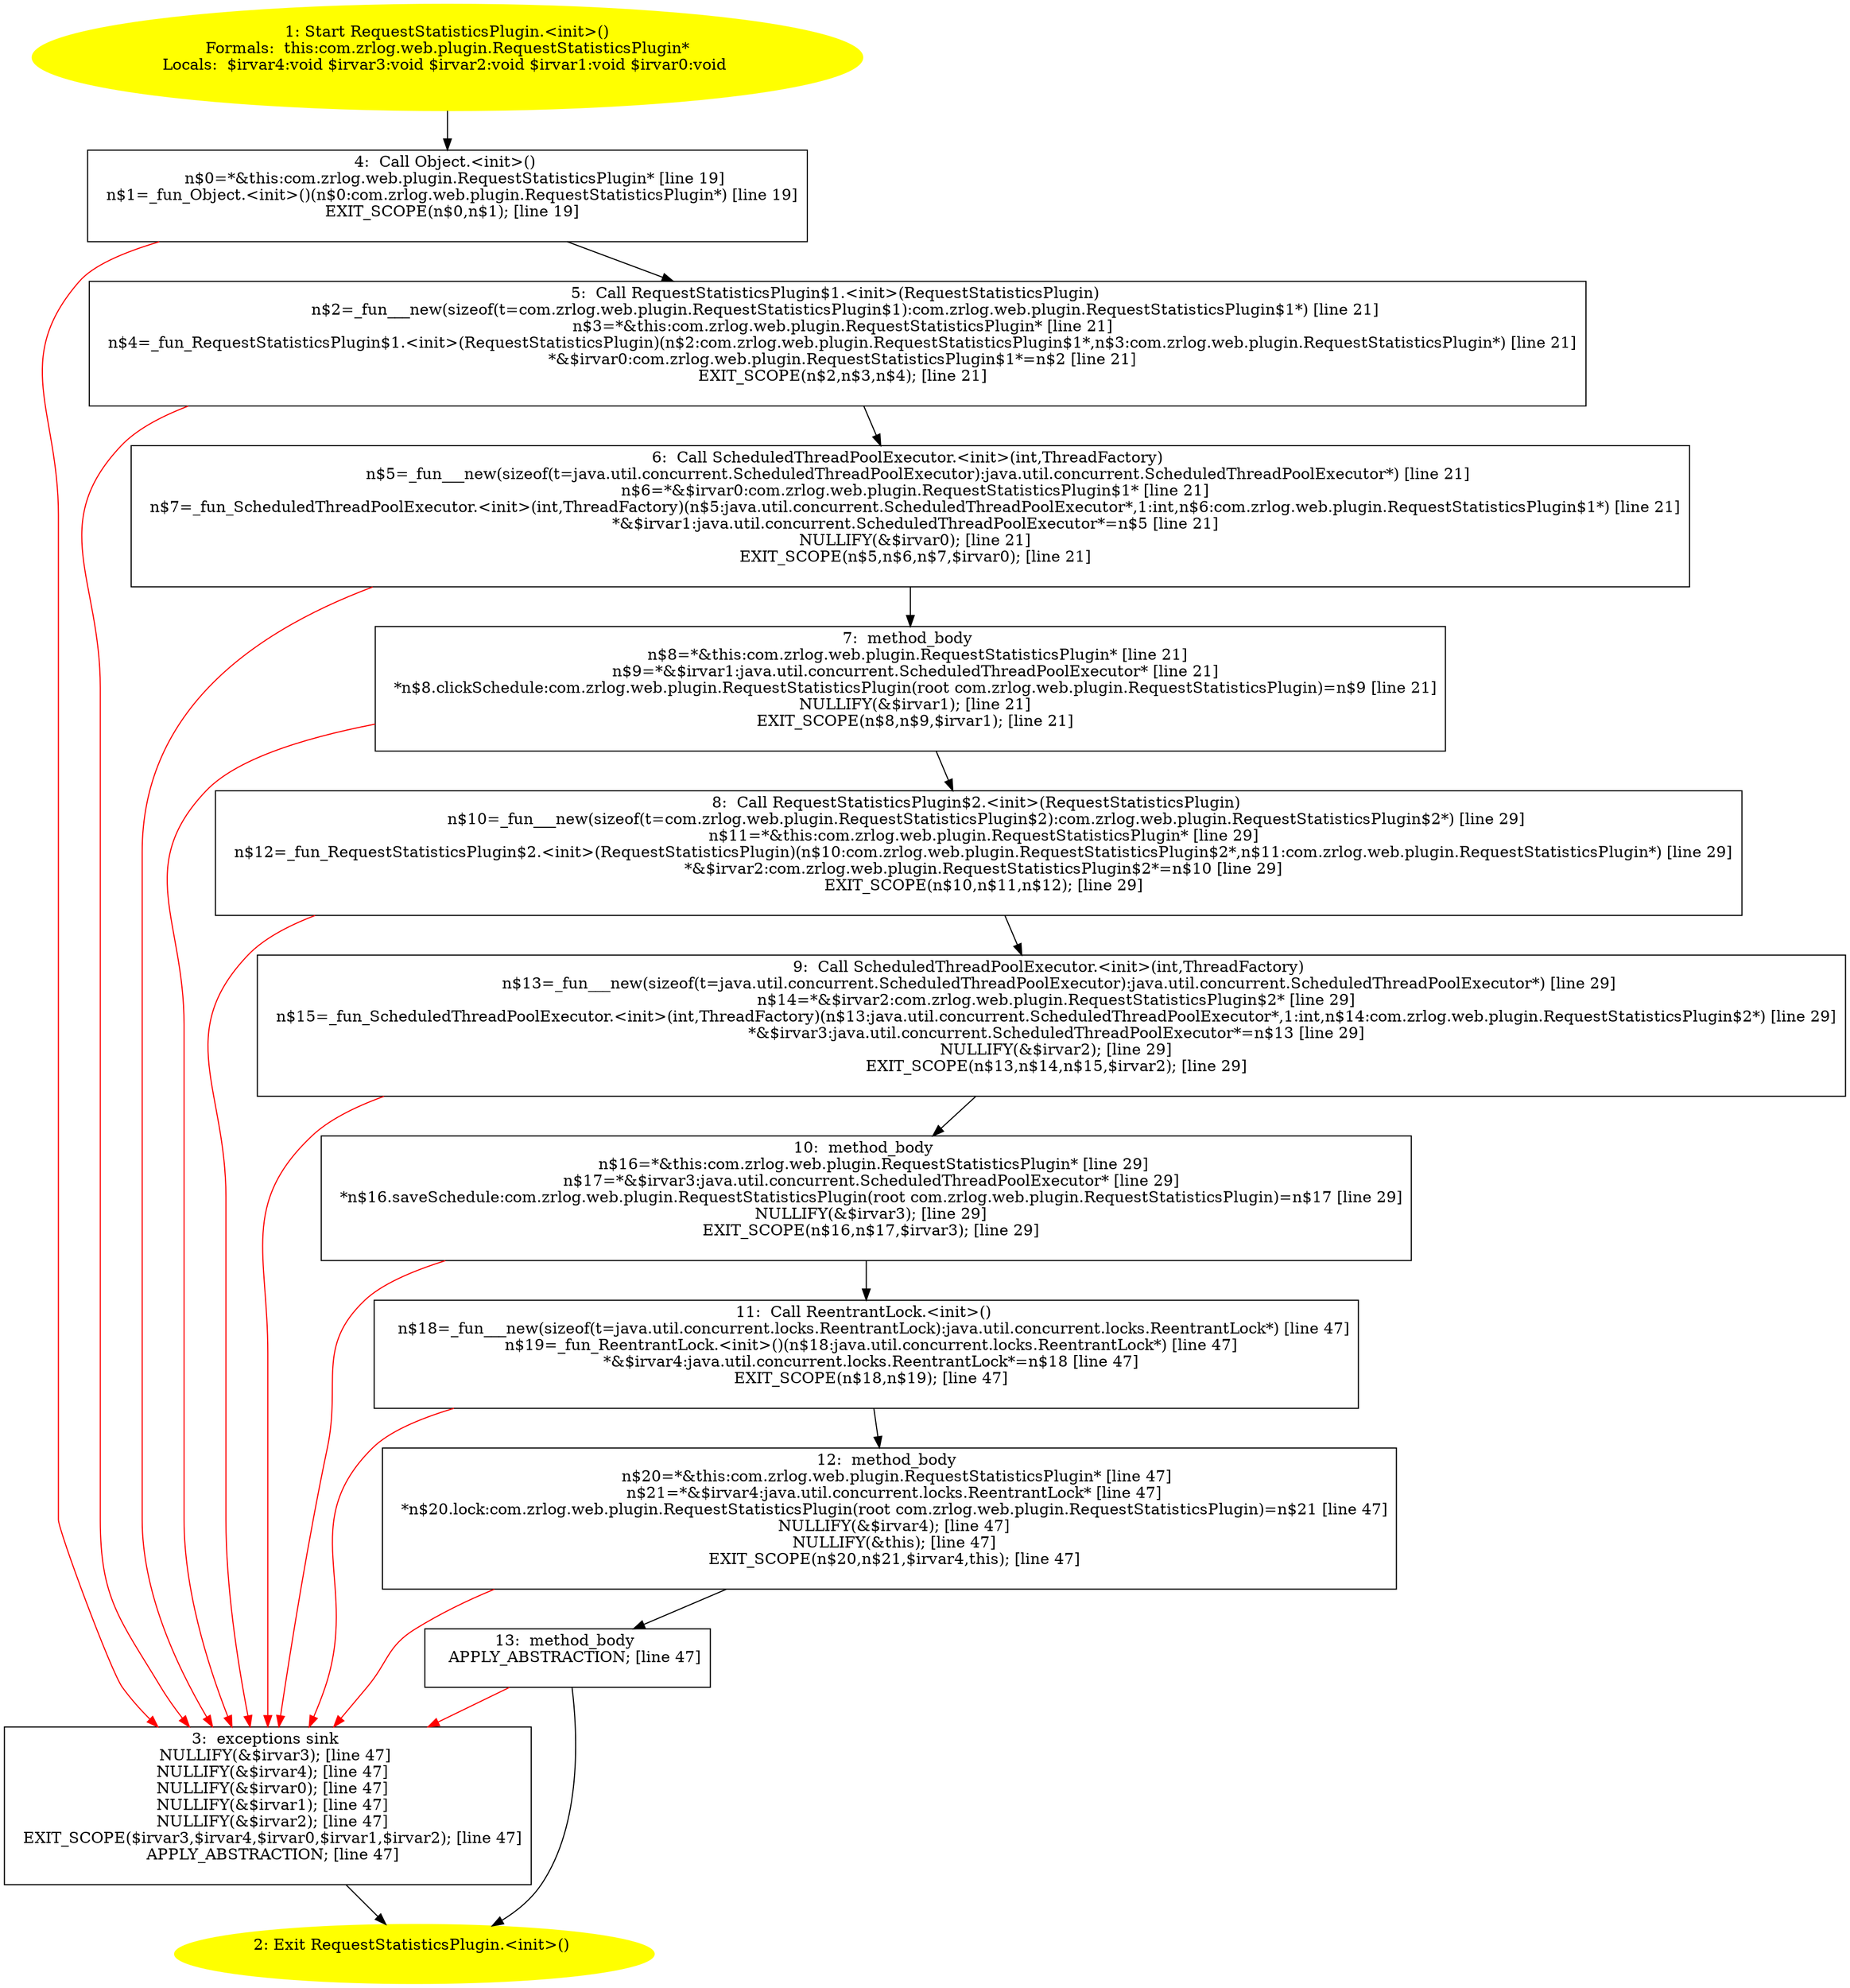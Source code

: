 /* @generated */
digraph cfg {
"com.zrlog.web.plugin.RequestStatisticsPlugin.<init>().b508e6913678bd311d06f65d2921f8c8_1" [label="1: Start RequestStatisticsPlugin.<init>()\nFormals:  this:com.zrlog.web.plugin.RequestStatisticsPlugin*\nLocals:  $irvar4:void $irvar3:void $irvar2:void $irvar1:void $irvar0:void \n  " color=yellow style=filled]
	

	 "com.zrlog.web.plugin.RequestStatisticsPlugin.<init>().b508e6913678bd311d06f65d2921f8c8_1" -> "com.zrlog.web.plugin.RequestStatisticsPlugin.<init>().b508e6913678bd311d06f65d2921f8c8_4" ;
"com.zrlog.web.plugin.RequestStatisticsPlugin.<init>().b508e6913678bd311d06f65d2921f8c8_2" [label="2: Exit RequestStatisticsPlugin.<init>() \n  " color=yellow style=filled]
	

"com.zrlog.web.plugin.RequestStatisticsPlugin.<init>().b508e6913678bd311d06f65d2921f8c8_3" [label="3:  exceptions sink \n   NULLIFY(&$irvar3); [line 47]\n  NULLIFY(&$irvar4); [line 47]\n  NULLIFY(&$irvar0); [line 47]\n  NULLIFY(&$irvar1); [line 47]\n  NULLIFY(&$irvar2); [line 47]\n  EXIT_SCOPE($irvar3,$irvar4,$irvar0,$irvar1,$irvar2); [line 47]\n  APPLY_ABSTRACTION; [line 47]\n " shape="box"]
	

	 "com.zrlog.web.plugin.RequestStatisticsPlugin.<init>().b508e6913678bd311d06f65d2921f8c8_3" -> "com.zrlog.web.plugin.RequestStatisticsPlugin.<init>().b508e6913678bd311d06f65d2921f8c8_2" ;
"com.zrlog.web.plugin.RequestStatisticsPlugin.<init>().b508e6913678bd311d06f65d2921f8c8_4" [label="4:  Call Object.<init>() \n   n$0=*&this:com.zrlog.web.plugin.RequestStatisticsPlugin* [line 19]\n  n$1=_fun_Object.<init>()(n$0:com.zrlog.web.plugin.RequestStatisticsPlugin*) [line 19]\n  EXIT_SCOPE(n$0,n$1); [line 19]\n " shape="box"]
	

	 "com.zrlog.web.plugin.RequestStatisticsPlugin.<init>().b508e6913678bd311d06f65d2921f8c8_4" -> "com.zrlog.web.plugin.RequestStatisticsPlugin.<init>().b508e6913678bd311d06f65d2921f8c8_5" ;
	 "com.zrlog.web.plugin.RequestStatisticsPlugin.<init>().b508e6913678bd311d06f65d2921f8c8_4" -> "com.zrlog.web.plugin.RequestStatisticsPlugin.<init>().b508e6913678bd311d06f65d2921f8c8_3" [color="red" ];
"com.zrlog.web.plugin.RequestStatisticsPlugin.<init>().b508e6913678bd311d06f65d2921f8c8_5" [label="5:  Call RequestStatisticsPlugin$1.<init>(RequestStatisticsPlugin) \n   n$2=_fun___new(sizeof(t=com.zrlog.web.plugin.RequestStatisticsPlugin$1):com.zrlog.web.plugin.RequestStatisticsPlugin$1*) [line 21]\n  n$3=*&this:com.zrlog.web.plugin.RequestStatisticsPlugin* [line 21]\n  n$4=_fun_RequestStatisticsPlugin$1.<init>(RequestStatisticsPlugin)(n$2:com.zrlog.web.plugin.RequestStatisticsPlugin$1*,n$3:com.zrlog.web.plugin.RequestStatisticsPlugin*) [line 21]\n  *&$irvar0:com.zrlog.web.plugin.RequestStatisticsPlugin$1*=n$2 [line 21]\n  EXIT_SCOPE(n$2,n$3,n$4); [line 21]\n " shape="box"]
	

	 "com.zrlog.web.plugin.RequestStatisticsPlugin.<init>().b508e6913678bd311d06f65d2921f8c8_5" -> "com.zrlog.web.plugin.RequestStatisticsPlugin.<init>().b508e6913678bd311d06f65d2921f8c8_6" ;
	 "com.zrlog.web.plugin.RequestStatisticsPlugin.<init>().b508e6913678bd311d06f65d2921f8c8_5" -> "com.zrlog.web.plugin.RequestStatisticsPlugin.<init>().b508e6913678bd311d06f65d2921f8c8_3" [color="red" ];
"com.zrlog.web.plugin.RequestStatisticsPlugin.<init>().b508e6913678bd311d06f65d2921f8c8_6" [label="6:  Call ScheduledThreadPoolExecutor.<init>(int,ThreadFactory) \n   n$5=_fun___new(sizeof(t=java.util.concurrent.ScheduledThreadPoolExecutor):java.util.concurrent.ScheduledThreadPoolExecutor*) [line 21]\n  n$6=*&$irvar0:com.zrlog.web.plugin.RequestStatisticsPlugin$1* [line 21]\n  n$7=_fun_ScheduledThreadPoolExecutor.<init>(int,ThreadFactory)(n$5:java.util.concurrent.ScheduledThreadPoolExecutor*,1:int,n$6:com.zrlog.web.plugin.RequestStatisticsPlugin$1*) [line 21]\n  *&$irvar1:java.util.concurrent.ScheduledThreadPoolExecutor*=n$5 [line 21]\n  NULLIFY(&$irvar0); [line 21]\n  EXIT_SCOPE(n$5,n$6,n$7,$irvar0); [line 21]\n " shape="box"]
	

	 "com.zrlog.web.plugin.RequestStatisticsPlugin.<init>().b508e6913678bd311d06f65d2921f8c8_6" -> "com.zrlog.web.plugin.RequestStatisticsPlugin.<init>().b508e6913678bd311d06f65d2921f8c8_7" ;
	 "com.zrlog.web.plugin.RequestStatisticsPlugin.<init>().b508e6913678bd311d06f65d2921f8c8_6" -> "com.zrlog.web.plugin.RequestStatisticsPlugin.<init>().b508e6913678bd311d06f65d2921f8c8_3" [color="red" ];
"com.zrlog.web.plugin.RequestStatisticsPlugin.<init>().b508e6913678bd311d06f65d2921f8c8_7" [label="7:  method_body \n   n$8=*&this:com.zrlog.web.plugin.RequestStatisticsPlugin* [line 21]\n  n$9=*&$irvar1:java.util.concurrent.ScheduledThreadPoolExecutor* [line 21]\n  *n$8.clickSchedule:com.zrlog.web.plugin.RequestStatisticsPlugin(root com.zrlog.web.plugin.RequestStatisticsPlugin)=n$9 [line 21]\n  NULLIFY(&$irvar1); [line 21]\n  EXIT_SCOPE(n$8,n$9,$irvar1); [line 21]\n " shape="box"]
	

	 "com.zrlog.web.plugin.RequestStatisticsPlugin.<init>().b508e6913678bd311d06f65d2921f8c8_7" -> "com.zrlog.web.plugin.RequestStatisticsPlugin.<init>().b508e6913678bd311d06f65d2921f8c8_8" ;
	 "com.zrlog.web.plugin.RequestStatisticsPlugin.<init>().b508e6913678bd311d06f65d2921f8c8_7" -> "com.zrlog.web.plugin.RequestStatisticsPlugin.<init>().b508e6913678bd311d06f65d2921f8c8_3" [color="red" ];
"com.zrlog.web.plugin.RequestStatisticsPlugin.<init>().b508e6913678bd311d06f65d2921f8c8_8" [label="8:  Call RequestStatisticsPlugin$2.<init>(RequestStatisticsPlugin) \n   n$10=_fun___new(sizeof(t=com.zrlog.web.plugin.RequestStatisticsPlugin$2):com.zrlog.web.plugin.RequestStatisticsPlugin$2*) [line 29]\n  n$11=*&this:com.zrlog.web.plugin.RequestStatisticsPlugin* [line 29]\n  n$12=_fun_RequestStatisticsPlugin$2.<init>(RequestStatisticsPlugin)(n$10:com.zrlog.web.plugin.RequestStatisticsPlugin$2*,n$11:com.zrlog.web.plugin.RequestStatisticsPlugin*) [line 29]\n  *&$irvar2:com.zrlog.web.plugin.RequestStatisticsPlugin$2*=n$10 [line 29]\n  EXIT_SCOPE(n$10,n$11,n$12); [line 29]\n " shape="box"]
	

	 "com.zrlog.web.plugin.RequestStatisticsPlugin.<init>().b508e6913678bd311d06f65d2921f8c8_8" -> "com.zrlog.web.plugin.RequestStatisticsPlugin.<init>().b508e6913678bd311d06f65d2921f8c8_9" ;
	 "com.zrlog.web.plugin.RequestStatisticsPlugin.<init>().b508e6913678bd311d06f65d2921f8c8_8" -> "com.zrlog.web.plugin.RequestStatisticsPlugin.<init>().b508e6913678bd311d06f65d2921f8c8_3" [color="red" ];
"com.zrlog.web.plugin.RequestStatisticsPlugin.<init>().b508e6913678bd311d06f65d2921f8c8_9" [label="9:  Call ScheduledThreadPoolExecutor.<init>(int,ThreadFactory) \n   n$13=_fun___new(sizeof(t=java.util.concurrent.ScheduledThreadPoolExecutor):java.util.concurrent.ScheduledThreadPoolExecutor*) [line 29]\n  n$14=*&$irvar2:com.zrlog.web.plugin.RequestStatisticsPlugin$2* [line 29]\n  n$15=_fun_ScheduledThreadPoolExecutor.<init>(int,ThreadFactory)(n$13:java.util.concurrent.ScheduledThreadPoolExecutor*,1:int,n$14:com.zrlog.web.plugin.RequestStatisticsPlugin$2*) [line 29]\n  *&$irvar3:java.util.concurrent.ScheduledThreadPoolExecutor*=n$13 [line 29]\n  NULLIFY(&$irvar2); [line 29]\n  EXIT_SCOPE(n$13,n$14,n$15,$irvar2); [line 29]\n " shape="box"]
	

	 "com.zrlog.web.plugin.RequestStatisticsPlugin.<init>().b508e6913678bd311d06f65d2921f8c8_9" -> "com.zrlog.web.plugin.RequestStatisticsPlugin.<init>().b508e6913678bd311d06f65d2921f8c8_10" ;
	 "com.zrlog.web.plugin.RequestStatisticsPlugin.<init>().b508e6913678bd311d06f65d2921f8c8_9" -> "com.zrlog.web.plugin.RequestStatisticsPlugin.<init>().b508e6913678bd311d06f65d2921f8c8_3" [color="red" ];
"com.zrlog.web.plugin.RequestStatisticsPlugin.<init>().b508e6913678bd311d06f65d2921f8c8_10" [label="10:  method_body \n   n$16=*&this:com.zrlog.web.plugin.RequestStatisticsPlugin* [line 29]\n  n$17=*&$irvar3:java.util.concurrent.ScheduledThreadPoolExecutor* [line 29]\n  *n$16.saveSchedule:com.zrlog.web.plugin.RequestStatisticsPlugin(root com.zrlog.web.plugin.RequestStatisticsPlugin)=n$17 [line 29]\n  NULLIFY(&$irvar3); [line 29]\n  EXIT_SCOPE(n$16,n$17,$irvar3); [line 29]\n " shape="box"]
	

	 "com.zrlog.web.plugin.RequestStatisticsPlugin.<init>().b508e6913678bd311d06f65d2921f8c8_10" -> "com.zrlog.web.plugin.RequestStatisticsPlugin.<init>().b508e6913678bd311d06f65d2921f8c8_11" ;
	 "com.zrlog.web.plugin.RequestStatisticsPlugin.<init>().b508e6913678bd311d06f65d2921f8c8_10" -> "com.zrlog.web.plugin.RequestStatisticsPlugin.<init>().b508e6913678bd311d06f65d2921f8c8_3" [color="red" ];
"com.zrlog.web.plugin.RequestStatisticsPlugin.<init>().b508e6913678bd311d06f65d2921f8c8_11" [label="11:  Call ReentrantLock.<init>() \n   n$18=_fun___new(sizeof(t=java.util.concurrent.locks.ReentrantLock):java.util.concurrent.locks.ReentrantLock*) [line 47]\n  n$19=_fun_ReentrantLock.<init>()(n$18:java.util.concurrent.locks.ReentrantLock*) [line 47]\n  *&$irvar4:java.util.concurrent.locks.ReentrantLock*=n$18 [line 47]\n  EXIT_SCOPE(n$18,n$19); [line 47]\n " shape="box"]
	

	 "com.zrlog.web.plugin.RequestStatisticsPlugin.<init>().b508e6913678bd311d06f65d2921f8c8_11" -> "com.zrlog.web.plugin.RequestStatisticsPlugin.<init>().b508e6913678bd311d06f65d2921f8c8_12" ;
	 "com.zrlog.web.plugin.RequestStatisticsPlugin.<init>().b508e6913678bd311d06f65d2921f8c8_11" -> "com.zrlog.web.plugin.RequestStatisticsPlugin.<init>().b508e6913678bd311d06f65d2921f8c8_3" [color="red" ];
"com.zrlog.web.plugin.RequestStatisticsPlugin.<init>().b508e6913678bd311d06f65d2921f8c8_12" [label="12:  method_body \n   n$20=*&this:com.zrlog.web.plugin.RequestStatisticsPlugin* [line 47]\n  n$21=*&$irvar4:java.util.concurrent.locks.ReentrantLock* [line 47]\n  *n$20.lock:com.zrlog.web.plugin.RequestStatisticsPlugin(root com.zrlog.web.plugin.RequestStatisticsPlugin)=n$21 [line 47]\n  NULLIFY(&$irvar4); [line 47]\n  NULLIFY(&this); [line 47]\n  EXIT_SCOPE(n$20,n$21,$irvar4,this); [line 47]\n " shape="box"]
	

	 "com.zrlog.web.plugin.RequestStatisticsPlugin.<init>().b508e6913678bd311d06f65d2921f8c8_12" -> "com.zrlog.web.plugin.RequestStatisticsPlugin.<init>().b508e6913678bd311d06f65d2921f8c8_13" ;
	 "com.zrlog.web.plugin.RequestStatisticsPlugin.<init>().b508e6913678bd311d06f65d2921f8c8_12" -> "com.zrlog.web.plugin.RequestStatisticsPlugin.<init>().b508e6913678bd311d06f65d2921f8c8_3" [color="red" ];
"com.zrlog.web.plugin.RequestStatisticsPlugin.<init>().b508e6913678bd311d06f65d2921f8c8_13" [label="13:  method_body \n   APPLY_ABSTRACTION; [line 47]\n " shape="box"]
	

	 "com.zrlog.web.plugin.RequestStatisticsPlugin.<init>().b508e6913678bd311d06f65d2921f8c8_13" -> "com.zrlog.web.plugin.RequestStatisticsPlugin.<init>().b508e6913678bd311d06f65d2921f8c8_2" ;
	 "com.zrlog.web.plugin.RequestStatisticsPlugin.<init>().b508e6913678bd311d06f65d2921f8c8_13" -> "com.zrlog.web.plugin.RequestStatisticsPlugin.<init>().b508e6913678bd311d06f65d2921f8c8_3" [color="red" ];
}
